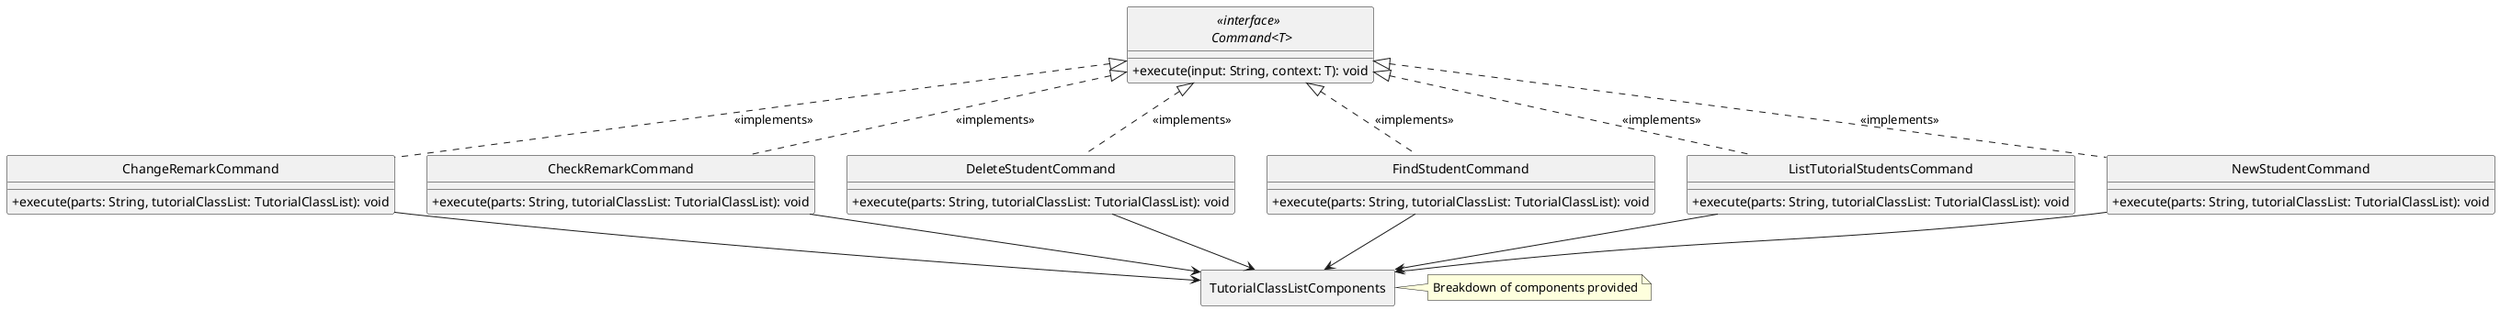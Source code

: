@startuml

hide circle
skinparam classAttributeIconSize 0
allowmixing

    class ChangeRemarkCommand {
        +execute(parts: String, tutorialClassList: TutorialClassList): void
    }

    class CheckRemarkCommand {
            +execute(parts: String, tutorialClassList: TutorialClassList): void
        }

    class DeleteStudentCommand {
            +execute(parts: String, tutorialClassList: TutorialClassList): void
        }

    class FindStudentCommand {
            +execute(parts: String, tutorialClassList: TutorialClassList): void
        }

    class ListTutorialStudentsCommand {
                +execute(parts: String, tutorialClassList: TutorialClassList): void
            }

    class NewStudentCommand {
                +execute(parts: String, tutorialClassList: TutorialClassList): void
            }

    interface "<<interface>> \n Command<T>" {
        +execute(input: String, context: T): void
    }

    rectangle "TutorialClassListComponents"
    note right: Breakdown of components provided




' Relationships
"<<interface>> \n Command<T>" <|.. ChangeRemarkCommand : <<implements>>
"<<interface>> \n Command<T>" <|.. CheckRemarkCommand : <<implements>>
"<<interface>> \n Command<T>" <|.. DeleteStudentCommand : <<implements>>
"<<interface>> \n Command<T>" <|.. FindStudentCommand : <<implements>>
"<<interface>> \n Command<T>" <|.. ListTutorialStudentsCommand : <<implements>>
"<<interface>> \n Command<T>" <|.. NewStudentCommand : <<implements>>

ChangeRemarkCommand --> TutorialClassListComponents

CheckRemarkCommand --> TutorialClassListComponents

DeleteStudentCommand --> TutorialClassListComponents

FindStudentCommand --> TutorialClassListComponents

ListTutorialStudentsCommand --> TutorialClassListComponents


NewStudentCommand --> TutorialClassListComponents

@enduml